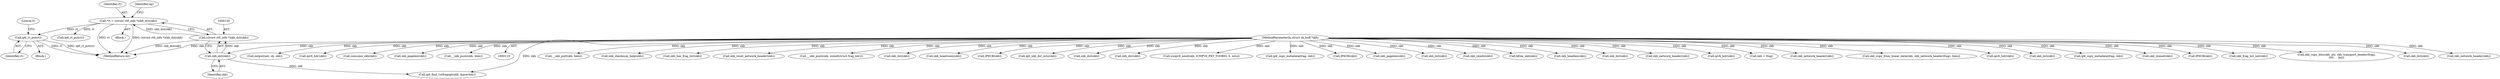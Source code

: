 digraph "0_linux_2423496af35d94a87156b063ea5cedffc10a70a1_0@pointer" {
"1000647" [label="(Call,ip6_rt_put(rt))"];
"1000127" [label="(Call,*rt = (struct rt6_info *)skb_dst(skb))"];
"1000129" [label="(Call,(struct rt6_info *)skb_dst(skb))"];
"1000131" [label="(Call,skb_dst(skb))"];
"1000122" [label="(MethodParameterIn,struct sk_buff *skb)"];
"1000436" [label="(Call,__skb_pull(skb, hlen))"];
"1000124" [label="(Block,)"];
"1000291" [label="(Call,skb_checksum_help(skb))"];
"1000638" [label="(Block,)"];
"1000952" [label="(MethodReturn,int)"];
"1000303" [label="(Call,skb_has_frag_list(skb))"];
"1000450" [label="(Call,skb_reset_network_header(skb))"];
"1000129" [label="(Call,(struct rt6_info *)skb_dst(skb))"];
"1000443" [label="(Call,__skb_push(skb, sizeof(struct frag_hdr)))"];
"1000903" [label="(Call,skb_dst(skb))"];
"1000329" [label="(Call,skb_headroom(skb))"];
"1000122" [label="(MethodParameterIn,struct sk_buff *skb)"];
"1000224" [label="(Call,IP6CB(skb))"];
"1000127" [label="(Call,*rt = (struct rt6_info *)skb_dst(skb))"];
"1000192" [label="(Call,ip6_skb_dst_mtu(skb))"];
"1000897" [label="(Call,skb_dst(skb))"];
"1000929" [label="(Call,skb_dst(skb))"];
"1000932" [label="(Call,icmpv6_send(skb, ICMPV6_PKT_TOOBIG, 0, mtu))"];
"1000762" [label="(Call,ip6_copy_metadata(frag, skb))"];
"1000216" [label="(Call,IP6CB(skb))"];
"1000480" [label="(Call,skb_pagelen(skb))"];
"1000754" [label="(Call,skb_dst(skb))"];
"1000431" [label="(Call,skb_shinfo(skb))"];
"1000948" [label="(Call,kfree_skb(skb))"];
"1000488" [label="(Call,skb_headlen(skb))"];
"1000917" [label="(Call,skb_dst(skb))"];
"1000131" [label="(Call,skb_dst(skb))"];
"1000453" [label="(Call,skb_network_header(skb))"];
"1000497" [label="(Call,ipv6_hdr(skb))"];
"1000650" [label="(Literal,0)"];
"1000132" [label="(Identifier,skb)"];
"1000619" [label="(Call,skb = frag)"];
"1000661" [label="(Call,ip6_rt_put(rt))"];
"1000820" [label="(Call,skb_network_header(skb))"];
"1000173" [label="(Call,ip6_find_1stfragopt(skb, &prevhdr))"];
"1000128" [label="(Identifier,rt)"];
"1000647" [label="(Call,ip6_rt_put(rt))"];
"1000807" [label="(Call,skb_copy_from_linear_data(skb, skb_network_header(frag), hlen))"];
"1000279" [label="(Call,ipv6_hdr(skb))"];
"1000648" [label="(Identifier,rt)"];
"1000945" [label="(Call,skb_dst(skb))"];
"1000593" [label="(Call,ip6_copy_metadata(frag, skb))"];
"1000326" [label="(Call,skb_cloned(skb))"];
"1000209" [label="(Call,IP6CB(skb))"];
"1000434" [label="(Call,skb_frag_list_init(skb))"];
"1000842" [label="(Call,skb_copy_bits(skb, ptr, skb_transport_header(frag),\n\t\t\t\t     len))"];
"1000420" [label="(Call,skb_dst(skb))"];
"1000135" [label="(Identifier,np)"];
"1000409" [label="(Call,skb_network_header(skb))"];
"1000598" [label="(Call,output(net, sk, skb))"];
"1000274" [label="(Call,ipv6_hdr(skb))"];
"1000906" [label="(Call,consume_skb(skb))"];
"1000309" [label="(Call,skb_pagelen(skb))"];
"1000447" [label="(Call,__skb_push(skb, hlen))"];
"1000647" -> "1000638"  [label="AST: "];
"1000647" -> "1000648"  [label="CFG: "];
"1000648" -> "1000647"  [label="AST: "];
"1000650" -> "1000647"  [label="CFG: "];
"1000647" -> "1000952"  [label="DDG: ip6_rt_put(rt)"];
"1000647" -> "1000952"  [label="DDG: rt"];
"1000127" -> "1000647"  [label="DDG: rt"];
"1000127" -> "1000124"  [label="AST: "];
"1000127" -> "1000129"  [label="CFG: "];
"1000128" -> "1000127"  [label="AST: "];
"1000129" -> "1000127"  [label="AST: "];
"1000135" -> "1000127"  [label="CFG: "];
"1000127" -> "1000952"  [label="DDG: (struct rt6_info *)skb_dst(skb)"];
"1000127" -> "1000952"  [label="DDG: rt"];
"1000129" -> "1000127"  [label="DDG: skb_dst(skb)"];
"1000127" -> "1000661"  [label="DDG: rt"];
"1000129" -> "1000131"  [label="CFG: "];
"1000130" -> "1000129"  [label="AST: "];
"1000131" -> "1000129"  [label="AST: "];
"1000129" -> "1000952"  [label="DDG: skb_dst(skb)"];
"1000131" -> "1000129"  [label="DDG: skb"];
"1000131" -> "1000132"  [label="CFG: "];
"1000132" -> "1000131"  [label="AST: "];
"1000122" -> "1000131"  [label="DDG: skb"];
"1000131" -> "1000173"  [label="DDG: skb"];
"1000122" -> "1000119"  [label="AST: "];
"1000122" -> "1000952"  [label="DDG: skb"];
"1000122" -> "1000173"  [label="DDG: skb"];
"1000122" -> "1000192"  [label="DDG: skb"];
"1000122" -> "1000209"  [label="DDG: skb"];
"1000122" -> "1000216"  [label="DDG: skb"];
"1000122" -> "1000224"  [label="DDG: skb"];
"1000122" -> "1000274"  [label="DDG: skb"];
"1000122" -> "1000279"  [label="DDG: skb"];
"1000122" -> "1000291"  [label="DDG: skb"];
"1000122" -> "1000303"  [label="DDG: skb"];
"1000122" -> "1000309"  [label="DDG: skb"];
"1000122" -> "1000326"  [label="DDG: skb"];
"1000122" -> "1000329"  [label="DDG: skb"];
"1000122" -> "1000409"  [label="DDG: skb"];
"1000122" -> "1000420"  [label="DDG: skb"];
"1000122" -> "1000431"  [label="DDG: skb"];
"1000122" -> "1000434"  [label="DDG: skb"];
"1000122" -> "1000436"  [label="DDG: skb"];
"1000122" -> "1000443"  [label="DDG: skb"];
"1000122" -> "1000447"  [label="DDG: skb"];
"1000122" -> "1000450"  [label="DDG: skb"];
"1000122" -> "1000453"  [label="DDG: skb"];
"1000122" -> "1000480"  [label="DDG: skb"];
"1000122" -> "1000488"  [label="DDG: skb"];
"1000122" -> "1000497"  [label="DDG: skb"];
"1000122" -> "1000593"  [label="DDG: skb"];
"1000122" -> "1000598"  [label="DDG: skb"];
"1000122" -> "1000619"  [label="DDG: skb"];
"1000122" -> "1000754"  [label="DDG: skb"];
"1000122" -> "1000762"  [label="DDG: skb"];
"1000122" -> "1000807"  [label="DDG: skb"];
"1000122" -> "1000820"  [label="DDG: skb"];
"1000122" -> "1000842"  [label="DDG: skb"];
"1000122" -> "1000897"  [label="DDG: skb"];
"1000122" -> "1000903"  [label="DDG: skb"];
"1000122" -> "1000906"  [label="DDG: skb"];
"1000122" -> "1000917"  [label="DDG: skb"];
"1000122" -> "1000929"  [label="DDG: skb"];
"1000122" -> "1000932"  [label="DDG: skb"];
"1000122" -> "1000945"  [label="DDG: skb"];
"1000122" -> "1000948"  [label="DDG: skb"];
}
